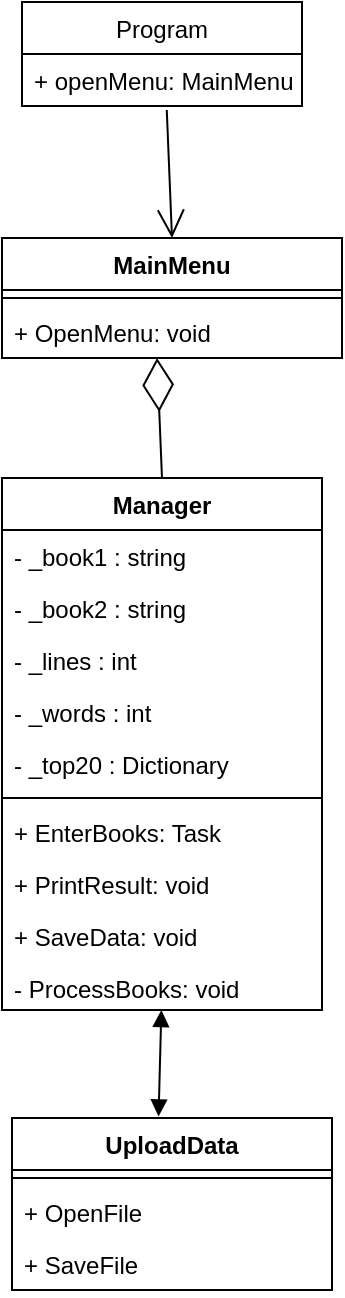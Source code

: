 <mxfile version="19.0.1" type="device"><diagram id="3rFCTq6Wg1i4RC7Lzpj5" name="Seite-1"><mxGraphModel dx="1038" dy="641" grid="1" gridSize="10" guides="1" tooltips="1" connect="1" arrows="1" fold="1" page="1" pageScale="1" pageWidth="827" pageHeight="1169" math="0" shadow="0"><root><mxCell id="0"/><mxCell id="1" parent="0"/><mxCell id="UgLStrR9PRvSqBH2-QKC-5" value="MainMenu" style="swimlane;fontStyle=1;align=center;verticalAlign=top;childLayout=stackLayout;horizontal=1;startSize=26;horizontalStack=0;resizeParent=1;resizeParentMax=0;resizeLast=0;collapsible=1;marginBottom=0;" vertex="1" parent="1"><mxGeometry x="310" y="160" width="170" height="60" as="geometry"/></mxCell><mxCell id="UgLStrR9PRvSqBH2-QKC-7" value="" style="line;strokeWidth=1;fillColor=none;align=left;verticalAlign=middle;spacingTop=-1;spacingLeft=3;spacingRight=3;rotatable=0;labelPosition=right;points=[];portConstraint=eastwest;" vertex="1" parent="UgLStrR9PRvSqBH2-QKC-5"><mxGeometry y="26" width="170" height="8" as="geometry"/></mxCell><mxCell id="UgLStrR9PRvSqBH2-QKC-8" value="+ OpenMenu: void" style="text;strokeColor=none;fillColor=none;align=left;verticalAlign=top;spacingLeft=4;spacingRight=4;overflow=hidden;rotatable=0;points=[[0,0.5],[1,0.5]];portConstraint=eastwest;" vertex="1" parent="UgLStrR9PRvSqBH2-QKC-5"><mxGeometry y="34" width="170" height="26" as="geometry"/></mxCell><mxCell id="UgLStrR9PRvSqBH2-QKC-9" value="Manager&#10;" style="swimlane;fontStyle=1;align=center;verticalAlign=top;childLayout=stackLayout;horizontal=1;startSize=26;horizontalStack=0;resizeParent=1;resizeParentMax=0;resizeLast=0;collapsible=1;marginBottom=0;" vertex="1" parent="1"><mxGeometry x="310" y="280" width="160" height="266" as="geometry"/></mxCell><mxCell id="UgLStrR9PRvSqBH2-QKC-10" value="- _book1 : string" style="text;strokeColor=none;fillColor=none;align=left;verticalAlign=top;spacingLeft=4;spacingRight=4;overflow=hidden;rotatable=0;points=[[0,0.5],[1,0.5]];portConstraint=eastwest;" vertex="1" parent="UgLStrR9PRvSqBH2-QKC-9"><mxGeometry y="26" width="160" height="26" as="geometry"/></mxCell><mxCell id="UgLStrR9PRvSqBH2-QKC-32" value="- _book2 : string" style="text;strokeColor=none;fillColor=none;align=left;verticalAlign=top;spacingLeft=4;spacingRight=4;overflow=hidden;rotatable=0;points=[[0,0.5],[1,0.5]];portConstraint=eastwest;" vertex="1" parent="UgLStrR9PRvSqBH2-QKC-9"><mxGeometry y="52" width="160" height="26" as="geometry"/></mxCell><mxCell id="UgLStrR9PRvSqBH2-QKC-33" value="- _lines : int" style="text;strokeColor=none;fillColor=none;align=left;verticalAlign=top;spacingLeft=4;spacingRight=4;overflow=hidden;rotatable=0;points=[[0,0.5],[1,0.5]];portConstraint=eastwest;" vertex="1" parent="UgLStrR9PRvSqBH2-QKC-9"><mxGeometry y="78" width="160" height="26" as="geometry"/></mxCell><mxCell id="UgLStrR9PRvSqBH2-QKC-34" value="- _words : int" style="text;strokeColor=none;fillColor=none;align=left;verticalAlign=top;spacingLeft=4;spacingRight=4;overflow=hidden;rotatable=0;points=[[0,0.5],[1,0.5]];portConstraint=eastwest;" vertex="1" parent="UgLStrR9PRvSqBH2-QKC-9"><mxGeometry y="104" width="160" height="26" as="geometry"/></mxCell><mxCell id="UgLStrR9PRvSqBH2-QKC-35" value="- _top20 : Dictionary" style="text;strokeColor=none;fillColor=none;align=left;verticalAlign=top;spacingLeft=4;spacingRight=4;overflow=hidden;rotatable=0;points=[[0,0.5],[1,0.5]];portConstraint=eastwest;" vertex="1" parent="UgLStrR9PRvSqBH2-QKC-9"><mxGeometry y="130" width="160" height="26" as="geometry"/></mxCell><mxCell id="UgLStrR9PRvSqBH2-QKC-11" value="" style="line;strokeWidth=1;fillColor=none;align=left;verticalAlign=middle;spacingTop=-1;spacingLeft=3;spacingRight=3;rotatable=0;labelPosition=right;points=[];portConstraint=eastwest;" vertex="1" parent="UgLStrR9PRvSqBH2-QKC-9"><mxGeometry y="156" width="160" height="8" as="geometry"/></mxCell><mxCell id="UgLStrR9PRvSqBH2-QKC-12" value="+ EnterBooks: Task" style="text;strokeColor=none;fillColor=none;align=left;verticalAlign=top;spacingLeft=4;spacingRight=4;overflow=hidden;rotatable=0;points=[[0,0.5],[1,0.5]];portConstraint=eastwest;" vertex="1" parent="UgLStrR9PRvSqBH2-QKC-9"><mxGeometry y="164" width="160" height="26" as="geometry"/></mxCell><mxCell id="UgLStrR9PRvSqBH2-QKC-29" value="+ PrintResult: void" style="text;strokeColor=none;fillColor=none;align=left;verticalAlign=top;spacingLeft=4;spacingRight=4;overflow=hidden;rotatable=0;points=[[0,0.5],[1,0.5]];portConstraint=eastwest;" vertex="1" parent="UgLStrR9PRvSqBH2-QKC-9"><mxGeometry y="190" width="160" height="26" as="geometry"/></mxCell><mxCell id="UgLStrR9PRvSqBH2-QKC-30" value="+ SaveData: void" style="text;strokeColor=none;fillColor=none;align=left;verticalAlign=top;spacingLeft=4;spacingRight=4;overflow=hidden;rotatable=0;points=[[0,0.5],[1,0.5]];portConstraint=eastwest;" vertex="1" parent="UgLStrR9PRvSqBH2-QKC-9"><mxGeometry y="216" width="160" height="26" as="geometry"/></mxCell><mxCell id="UgLStrR9PRvSqBH2-QKC-31" value="- ProcessBooks: void" style="text;strokeColor=none;fillColor=none;align=left;verticalAlign=top;spacingLeft=4;spacingRight=4;overflow=hidden;rotatable=0;points=[[0,0.5],[1,0.5]];portConstraint=eastwest;" vertex="1" parent="UgLStrR9PRvSqBH2-QKC-9"><mxGeometry y="242" width="160" height="24" as="geometry"/></mxCell><mxCell id="UgLStrR9PRvSqBH2-QKC-13" value="UploadData" style="swimlane;fontStyle=1;align=center;verticalAlign=top;childLayout=stackLayout;horizontal=1;startSize=26;horizontalStack=0;resizeParent=1;resizeParentMax=0;resizeLast=0;collapsible=1;marginBottom=0;" vertex="1" parent="1"><mxGeometry x="315" y="600" width="160" height="86" as="geometry"/></mxCell><mxCell id="UgLStrR9PRvSqBH2-QKC-15" value="" style="line;strokeWidth=1;fillColor=none;align=left;verticalAlign=middle;spacingTop=-1;spacingLeft=3;spacingRight=3;rotatable=0;labelPosition=right;points=[];portConstraint=eastwest;" vertex="1" parent="UgLStrR9PRvSqBH2-QKC-13"><mxGeometry y="26" width="160" height="8" as="geometry"/></mxCell><mxCell id="UgLStrR9PRvSqBH2-QKC-16" value="+ OpenFile" style="text;strokeColor=none;fillColor=none;align=left;verticalAlign=top;spacingLeft=4;spacingRight=4;overflow=hidden;rotatable=0;points=[[0,0.5],[1,0.5]];portConstraint=eastwest;" vertex="1" parent="UgLStrR9PRvSqBH2-QKC-13"><mxGeometry y="34" width="160" height="26" as="geometry"/></mxCell><mxCell id="UgLStrR9PRvSqBH2-QKC-26" value="+ SaveFile" style="text;strokeColor=none;fillColor=none;align=left;verticalAlign=top;spacingLeft=4;spacingRight=4;overflow=hidden;rotatable=0;points=[[0,0.5],[1,0.5]];portConstraint=eastwest;" vertex="1" parent="UgLStrR9PRvSqBH2-QKC-13"><mxGeometry y="60" width="160" height="26" as="geometry"/></mxCell><mxCell id="UgLStrR9PRvSqBH2-QKC-17" value="Program" style="swimlane;fontStyle=0;childLayout=stackLayout;horizontal=1;startSize=26;fillColor=none;horizontalStack=0;resizeParent=1;resizeParentMax=0;resizeLast=0;collapsible=1;marginBottom=0;" vertex="1" parent="1"><mxGeometry x="320" y="42" width="140" height="52" as="geometry"/></mxCell><mxCell id="UgLStrR9PRvSqBH2-QKC-18" value="+ openMenu: MainMenu" style="text;strokeColor=none;fillColor=none;align=left;verticalAlign=top;spacingLeft=4;spacingRight=4;overflow=hidden;rotatable=0;points=[[0,0.5],[1,0.5]];portConstraint=eastwest;" vertex="1" parent="UgLStrR9PRvSqBH2-QKC-17"><mxGeometry y="26" width="140" height="26" as="geometry"/></mxCell><mxCell id="UgLStrR9PRvSqBH2-QKC-22" value="" style="endArrow=open;endFill=1;endSize=12;html=1;rounded=0;entryX=0.5;entryY=0;entryDx=0;entryDy=0;exitX=0.517;exitY=1.077;exitDx=0;exitDy=0;exitPerimeter=0;" edge="1" parent="1" source="UgLStrR9PRvSqBH2-QKC-18" target="UgLStrR9PRvSqBH2-QKC-5"><mxGeometry width="160" relative="1" as="geometry"><mxPoint x="190" y="120" as="sourcePoint"/><mxPoint x="350" y="120" as="targetPoint"/></mxGeometry></mxCell><mxCell id="UgLStrR9PRvSqBH2-QKC-24" value="" style="endArrow=diamondThin;endFill=0;endSize=24;html=1;rounded=0;entryX=0.456;entryY=1;entryDx=0;entryDy=0;entryPerimeter=0;exitX=0.5;exitY=0;exitDx=0;exitDy=0;" edge="1" parent="1" source="UgLStrR9PRvSqBH2-QKC-9" target="UgLStrR9PRvSqBH2-QKC-8"><mxGeometry width="160" relative="1" as="geometry"><mxPoint x="200" y="250" as="sourcePoint"/><mxPoint x="389.22" y="274.392" as="targetPoint"/></mxGeometry></mxCell><mxCell id="UgLStrR9PRvSqBH2-QKC-25" value="" style="endArrow=block;startArrow=block;endFill=1;startFill=1;html=1;rounded=0;entryX=0.458;entryY=-0.009;entryDx=0;entryDy=0;entryPerimeter=0;" edge="1" parent="1" source="UgLStrR9PRvSqBH2-QKC-31" target="UgLStrR9PRvSqBH2-QKC-13"><mxGeometry width="160" relative="1" as="geometry"><mxPoint x="383" y="470" as="sourcePoint"/><mxPoint x="290" y="420" as="targetPoint"/></mxGeometry></mxCell></root></mxGraphModel></diagram></mxfile>